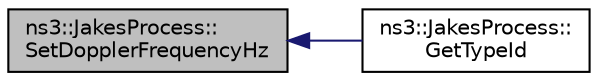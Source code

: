 digraph "ns3::JakesProcess::SetDopplerFrequencyHz"
{
  edge [fontname="Helvetica",fontsize="10",labelfontname="Helvetica",labelfontsize="10"];
  node [fontname="Helvetica",fontsize="10",shape=record];
  rankdir="LR";
  Node1 [label="ns3::JakesProcess::\lSetDopplerFrequencyHz",height=0.2,width=0.4,color="black", fillcolor="grey75", style="filled", fontcolor="black"];
  Node1 -> Node2 [dir="back",color="midnightblue",fontsize="10",style="solid"];
  Node2 [label="ns3::JakesProcess::\lGetTypeId",height=0.2,width=0.4,color="black", fillcolor="white", style="filled",URL="$df/d08/classns3_1_1JakesProcess.html#ad91f96bbc00fc188c9495f8098062b9f",tooltip="Get the type ID. "];
}
